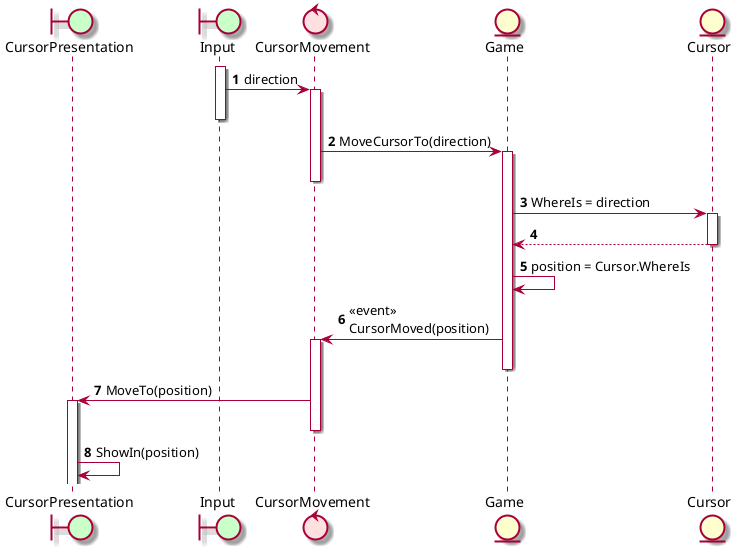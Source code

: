 ﻿@startuml
skin rose
autonumber
autoactivate on
boundary CursorPresentation #technology
boundary Input #technology
control CursorMovement #implementation
entity Game
entity Cursor


activate Input
Input -> CursorMovement : direction
deactivate Input
CursorMovement -> Game : MoveCursorTo(direction)
deactivate CursorMovement
Game -> Cursor : WhereIs = direction
return
autoactivate off
Game -> Game : position = Cursor.WhereIs
Game -> CursorMovement : <<event>>\nCursorMoved(position)
activate CursorMovement
deactivate Game

CursorMovement -> CursorPresentation : MoveTo(position)
activate CursorPresentation
deactivate CursorMovement
CursorPresentation -> CursorPresentation : ShowIn(position)
@enduml